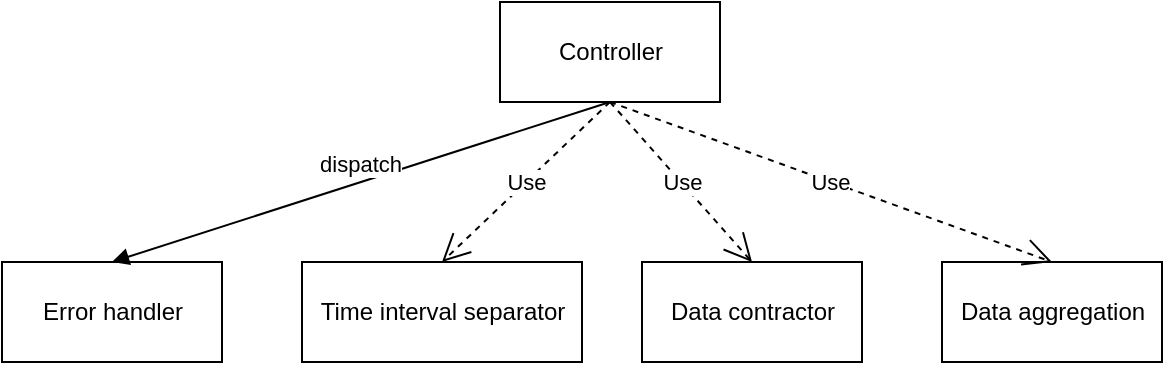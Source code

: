 <mxfile version="14.5.10" type="device"><diagram id="NbANKX2U_NJKZqu6yL2k" name="Page-1"><mxGraphModel dx="1550" dy="779" grid="1" gridSize="10" guides="1" tooltips="1" connect="1" arrows="1" fold="1" page="1" pageScale="1" pageWidth="827" pageHeight="1169" math="0" shadow="0"><root><mxCell id="0"/><mxCell id="1" parent="0"/><mxCell id="9ZbSZY9ha7cpQcw2HBsM-1" value="Controller" style="html=1;" vertex="1" parent="1"><mxGeometry x="359" y="310" width="110" height="50" as="geometry"/></mxCell><mxCell id="9ZbSZY9ha7cpQcw2HBsM-2" value="Error handler" style="html=1;" vertex="1" parent="1"><mxGeometry x="110" y="440" width="110" height="50" as="geometry"/></mxCell><mxCell id="9ZbSZY9ha7cpQcw2HBsM-3" value="dispatch" style="html=1;verticalAlign=bottom;endArrow=block;exitX=0.5;exitY=1;exitDx=0;exitDy=0;entryX=0.5;entryY=0;entryDx=0;entryDy=0;" edge="1" parent="1" source="9ZbSZY9ha7cpQcw2HBsM-1" target="9ZbSZY9ha7cpQcw2HBsM-2"><mxGeometry width="80" relative="1" as="geometry"><mxPoint x="370" y="500" as="sourcePoint"/><mxPoint x="450" y="500" as="targetPoint"/></mxGeometry></mxCell><mxCell id="9ZbSZY9ha7cpQcw2HBsM-4" value="Time interval separator" style="html=1;" vertex="1" parent="1"><mxGeometry x="260" y="440" width="140" height="50" as="geometry"/></mxCell><mxCell id="9ZbSZY9ha7cpQcw2HBsM-5" value="Use" style="endArrow=open;endSize=12;dashed=1;html=1;exitX=0.5;exitY=1;exitDx=0;exitDy=0;entryX=0.5;entryY=0;entryDx=0;entryDy=0;" edge="1" parent="1" source="9ZbSZY9ha7cpQcw2HBsM-1" target="9ZbSZY9ha7cpQcw2HBsM-4"><mxGeometry width="160" relative="1" as="geometry"><mxPoint x="330" y="400" as="sourcePoint"/><mxPoint x="490" y="400" as="targetPoint"/></mxGeometry></mxCell><mxCell id="9ZbSZY9ha7cpQcw2HBsM-6" value="Data contractor" style="html=1;" vertex="1" parent="1"><mxGeometry x="430" y="440" width="110" height="50" as="geometry"/></mxCell><mxCell id="9ZbSZY9ha7cpQcw2HBsM-7" value="Use" style="endArrow=open;endSize=12;dashed=1;html=1;entryX=0.5;entryY=0;entryDx=0;entryDy=0;exitX=0.5;exitY=1;exitDx=0;exitDy=0;" edge="1" parent="1" source="9ZbSZY9ha7cpQcw2HBsM-1" target="9ZbSZY9ha7cpQcw2HBsM-6"><mxGeometry width="160" relative="1" as="geometry"><mxPoint x="330" y="400" as="sourcePoint"/><mxPoint x="490" y="400" as="targetPoint"/></mxGeometry></mxCell><mxCell id="9ZbSZY9ha7cpQcw2HBsM-8" value="Data aggregation" style="html=1;" vertex="1" parent="1"><mxGeometry x="580" y="440" width="110" height="50" as="geometry"/></mxCell><mxCell id="9ZbSZY9ha7cpQcw2HBsM-9" value="Use" style="endArrow=open;endSize=12;dashed=1;html=1;exitX=0.5;exitY=1;exitDx=0;exitDy=0;entryX=0.5;entryY=0;entryDx=0;entryDy=0;" edge="1" parent="1" source="9ZbSZY9ha7cpQcw2HBsM-1" target="9ZbSZY9ha7cpQcw2HBsM-8"><mxGeometry width="160" relative="1" as="geometry"><mxPoint x="330" y="400" as="sourcePoint"/><mxPoint x="490" y="400" as="targetPoint"/></mxGeometry></mxCell></root></mxGraphModel></diagram></mxfile>